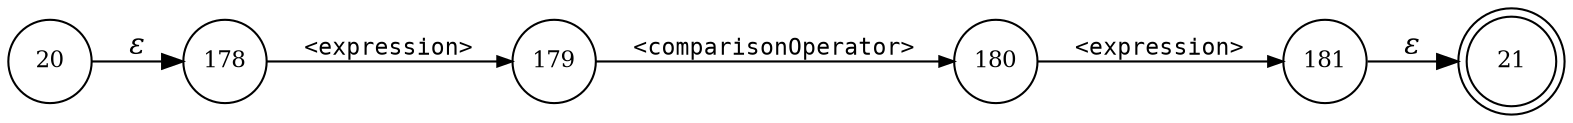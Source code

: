 digraph ATN {
rankdir=LR;
s21[fontsize=11, label="21", shape=doublecircle, fixedsize=true, width=.6];
s178[fontsize=11,label="178", shape=circle, fixedsize=true, width=.55, peripheries=1];
s179[fontsize=11,label="179", shape=circle, fixedsize=true, width=.55, peripheries=1];
s20[fontsize=11,label="20", shape=circle, fixedsize=true, width=.55, peripheries=1];
s180[fontsize=11,label="180", shape=circle, fixedsize=true, width=.55, peripheries=1];
s181[fontsize=11,label="181", shape=circle, fixedsize=true, width=.55, peripheries=1];
s20 -> s178 [fontname="Times-Italic", label="&epsilon;"];
s178 -> s179 [fontsize=11, fontname="Courier", arrowsize=.7, label = "<expression>", arrowhead = normal];
s179 -> s180 [fontsize=11, fontname="Courier", arrowsize=.7, label = "<comparisonOperator>", arrowhead = normal];
s180 -> s181 [fontsize=11, fontname="Courier", arrowsize=.7, label = "<expression>", arrowhead = normal];
s181 -> s21 [fontname="Times-Italic", label="&epsilon;"];
}